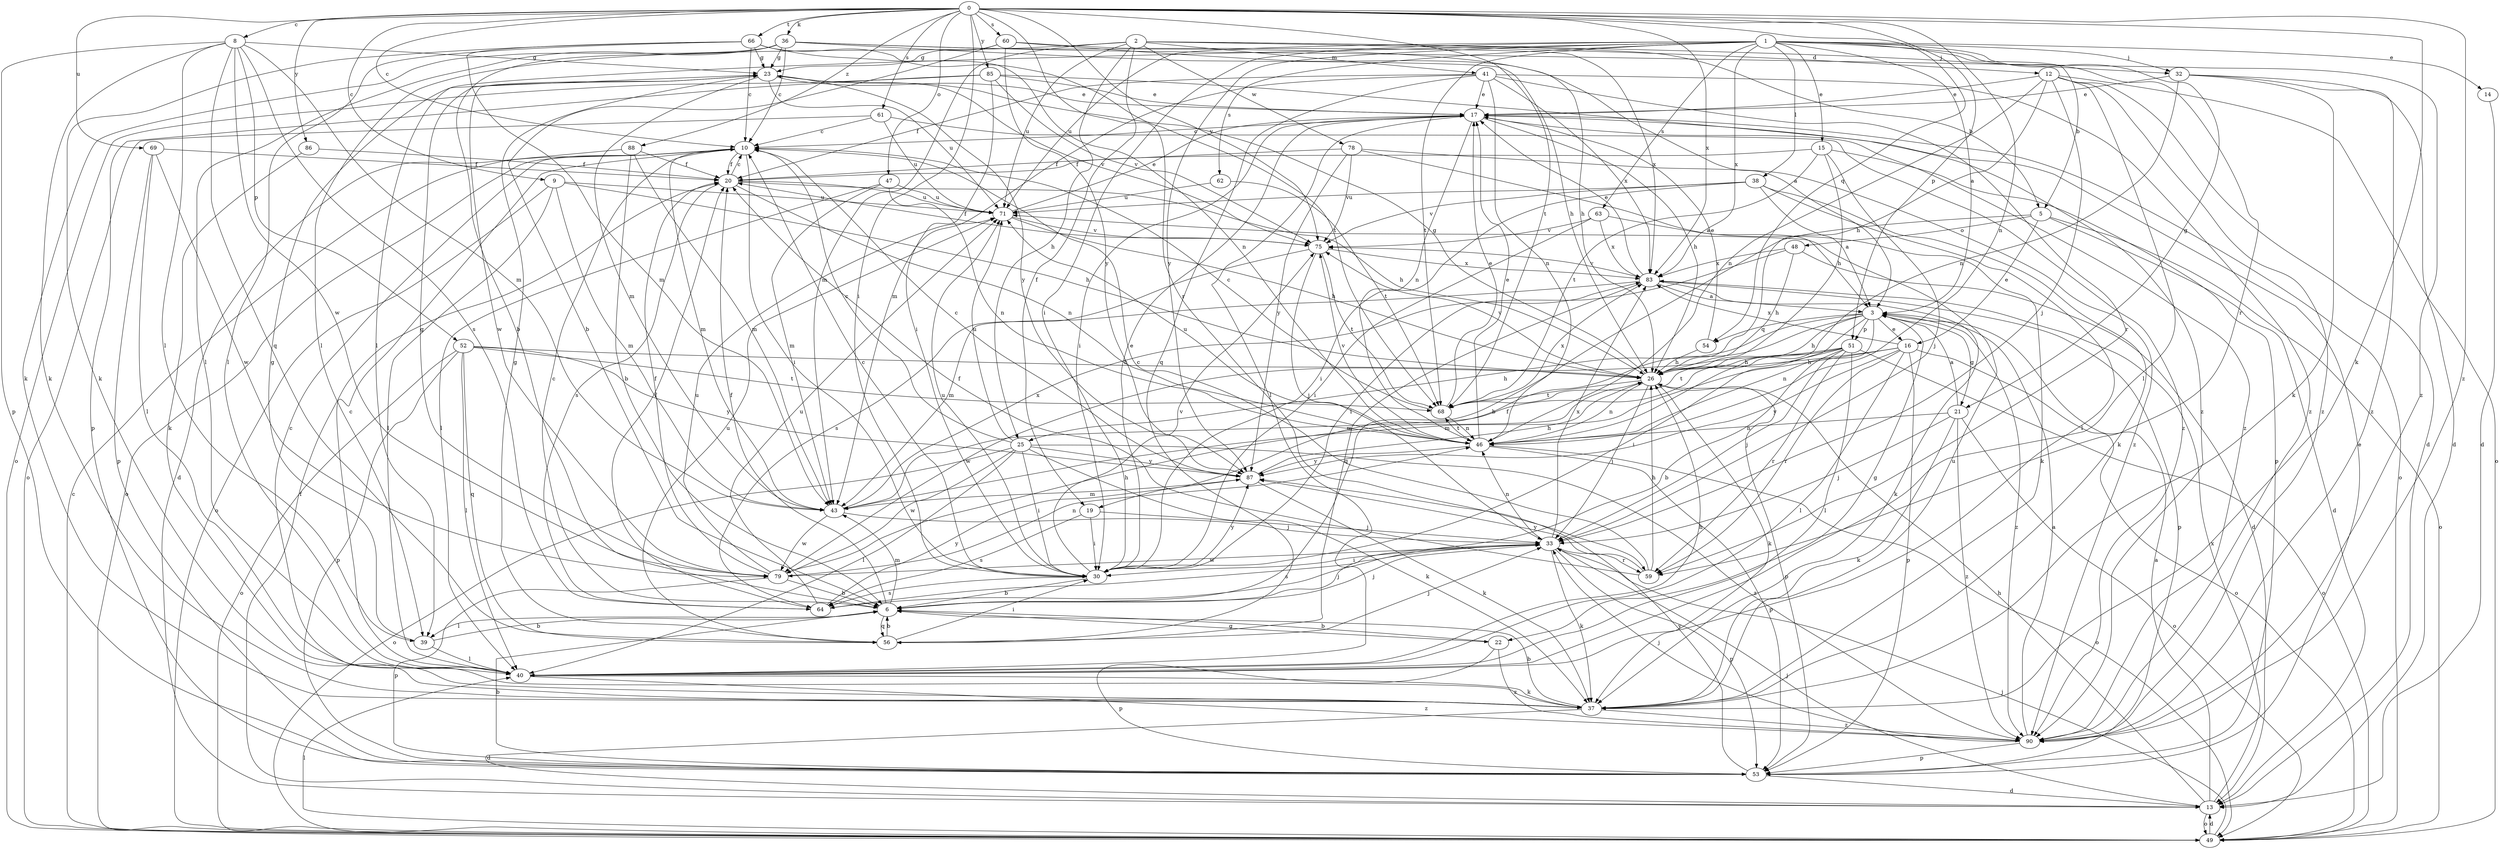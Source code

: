 strict digraph  {
0;
1;
2;
3;
5;
6;
8;
9;
10;
12;
13;
14;
15;
16;
17;
19;
20;
21;
22;
23;
25;
26;
30;
32;
33;
36;
37;
38;
39;
40;
41;
43;
46;
47;
48;
49;
51;
52;
53;
54;
56;
59;
60;
61;
62;
63;
64;
66;
68;
69;
71;
75;
78;
79;
83;
85;
86;
87;
88;
90;
0 -> 8  [label=c];
0 -> 9  [label=c];
0 -> 10  [label=c];
0 -> 30  [label=i];
0 -> 36  [label=k];
0 -> 37  [label=k];
0 -> 46  [label=n];
0 -> 47  [label=o];
0 -> 51  [label=p];
0 -> 54  [label=q];
0 -> 59  [label=r];
0 -> 60  [label=s];
0 -> 61  [label=s];
0 -> 66  [label=t];
0 -> 68  [label=t];
0 -> 69  [label=u];
0 -> 75  [label=v];
0 -> 83  [label=x];
0 -> 85  [label=y];
0 -> 86  [label=y];
0 -> 88  [label=z];
0 -> 90  [label=z];
1 -> 3  [label=a];
1 -> 5  [label=b];
1 -> 14  [label=e];
1 -> 15  [label=e];
1 -> 21  [label=g];
1 -> 30  [label=i];
1 -> 32  [label=j];
1 -> 38  [label=l];
1 -> 39  [label=l];
1 -> 59  [label=r];
1 -> 62  [label=s];
1 -> 63  [label=s];
1 -> 68  [label=t];
1 -> 71  [label=u];
1 -> 83  [label=x];
1 -> 87  [label=y];
2 -> 5  [label=b];
2 -> 12  [label=d];
2 -> 19  [label=f];
2 -> 25  [label=h];
2 -> 32  [label=j];
2 -> 39  [label=l];
2 -> 41  [label=m];
2 -> 43  [label=m];
2 -> 71  [label=u];
2 -> 78  [label=w];
3 -> 16  [label=e];
3 -> 19  [label=f];
3 -> 21  [label=g];
3 -> 22  [label=g];
3 -> 25  [label=h];
3 -> 26  [label=h];
3 -> 30  [label=i];
3 -> 46  [label=n];
3 -> 51  [label=p];
3 -> 54  [label=q];
3 -> 90  [label=z];
5 -> 6  [label=b];
5 -> 13  [label=d];
5 -> 16  [label=e];
5 -> 48  [label=o];
5 -> 49  [label=o];
6 -> 10  [label=c];
6 -> 20  [label=f];
6 -> 22  [label=g];
6 -> 33  [label=j];
6 -> 39  [label=l];
6 -> 43  [label=m];
6 -> 56  [label=q];
8 -> 23  [label=g];
8 -> 37  [label=k];
8 -> 39  [label=l];
8 -> 43  [label=m];
8 -> 52  [label=p];
8 -> 53  [label=p];
8 -> 56  [label=q];
8 -> 64  [label=s];
8 -> 79  [label=w];
9 -> 26  [label=h];
9 -> 40  [label=l];
9 -> 43  [label=m];
9 -> 49  [label=o];
9 -> 71  [label=u];
10 -> 20  [label=f];
10 -> 30  [label=i];
10 -> 43  [label=m];
10 -> 49  [label=o];
12 -> 13  [label=d];
12 -> 17  [label=e];
12 -> 26  [label=h];
12 -> 33  [label=j];
12 -> 40  [label=l];
12 -> 46  [label=n];
12 -> 49  [label=o];
12 -> 90  [label=z];
13 -> 3  [label=a];
13 -> 20  [label=f];
13 -> 26  [label=h];
13 -> 33  [label=j];
13 -> 49  [label=o];
13 -> 83  [label=x];
14 -> 13  [label=d];
15 -> 20  [label=f];
15 -> 26  [label=h];
15 -> 33  [label=j];
15 -> 53  [label=p];
15 -> 68  [label=t];
16 -> 26  [label=h];
16 -> 40  [label=l];
16 -> 43  [label=m];
16 -> 49  [label=o];
16 -> 53  [label=p];
16 -> 59  [label=r];
16 -> 83  [label=x];
16 -> 87  [label=y];
17 -> 10  [label=c];
17 -> 26  [label=h];
17 -> 30  [label=i];
17 -> 40  [label=l];
17 -> 46  [label=n];
17 -> 49  [label=o];
17 -> 90  [label=z];
19 -> 30  [label=i];
19 -> 33  [label=j];
19 -> 64  [label=s];
20 -> 10  [label=c];
20 -> 26  [label=h];
20 -> 46  [label=n];
20 -> 64  [label=s];
20 -> 71  [label=u];
21 -> 3  [label=a];
21 -> 33  [label=j];
21 -> 37  [label=k];
21 -> 46  [label=n];
21 -> 49  [label=o];
21 -> 90  [label=z];
22 -> 6  [label=b];
22 -> 53  [label=p];
22 -> 90  [label=z];
23 -> 17  [label=e];
23 -> 43  [label=m];
23 -> 71  [label=u];
23 -> 75  [label=v];
23 -> 79  [label=w];
23 -> 87  [label=y];
25 -> 10  [label=c];
25 -> 30  [label=i];
25 -> 37  [label=k];
25 -> 40  [label=l];
25 -> 49  [label=o];
25 -> 71  [label=u];
25 -> 79  [label=w];
25 -> 87  [label=y];
25 -> 90  [label=z];
26 -> 23  [label=g];
26 -> 33  [label=j];
26 -> 37  [label=k];
26 -> 46  [label=n];
26 -> 53  [label=p];
26 -> 68  [label=t];
26 -> 75  [label=v];
30 -> 6  [label=b];
30 -> 10  [label=c];
30 -> 17  [label=e];
30 -> 64  [label=s];
30 -> 71  [label=u];
30 -> 75  [label=v];
30 -> 87  [label=y];
32 -> 13  [label=d];
32 -> 17  [label=e];
32 -> 37  [label=k];
32 -> 46  [label=n];
32 -> 90  [label=z];
33 -> 30  [label=i];
33 -> 37  [label=k];
33 -> 46  [label=n];
33 -> 53  [label=p];
33 -> 59  [label=r];
33 -> 64  [label=s];
33 -> 79  [label=w];
33 -> 83  [label=x];
36 -> 3  [label=a];
36 -> 6  [label=b];
36 -> 10  [label=c];
36 -> 23  [label=g];
36 -> 26  [label=h];
36 -> 37  [label=k];
36 -> 40  [label=l];
36 -> 90  [label=z];
37 -> 6  [label=b];
37 -> 10  [label=c];
37 -> 13  [label=d];
37 -> 71  [label=u];
37 -> 90  [label=z];
38 -> 3  [label=a];
38 -> 30  [label=i];
38 -> 37  [label=k];
38 -> 40  [label=l];
38 -> 71  [label=u];
38 -> 75  [label=v];
39 -> 6  [label=b];
39 -> 23  [label=g];
39 -> 40  [label=l];
40 -> 10  [label=c];
40 -> 26  [label=h];
40 -> 37  [label=k];
40 -> 90  [label=z];
41 -> 17  [label=e];
41 -> 20  [label=f];
41 -> 43  [label=m];
41 -> 46  [label=n];
41 -> 56  [label=q];
41 -> 59  [label=r];
41 -> 83  [label=x];
41 -> 90  [label=z];
43 -> 33  [label=j];
43 -> 79  [label=w];
43 -> 83  [label=x];
46 -> 17  [label=e];
46 -> 49  [label=o];
46 -> 53  [label=p];
46 -> 68  [label=t];
46 -> 71  [label=u];
46 -> 75  [label=v];
46 -> 87  [label=y];
47 -> 40  [label=l];
47 -> 43  [label=m];
47 -> 46  [label=n];
47 -> 71  [label=u];
48 -> 13  [label=d];
48 -> 26  [label=h];
48 -> 30  [label=i];
48 -> 83  [label=x];
49 -> 10  [label=c];
49 -> 13  [label=d];
49 -> 33  [label=j];
49 -> 40  [label=l];
51 -> 6  [label=b];
51 -> 26  [label=h];
51 -> 33  [label=j];
51 -> 40  [label=l];
51 -> 43  [label=m];
51 -> 49  [label=o];
51 -> 59  [label=r];
51 -> 68  [label=t];
51 -> 79  [label=w];
52 -> 26  [label=h];
52 -> 40  [label=l];
52 -> 49  [label=o];
52 -> 53  [label=p];
52 -> 56  [label=q];
52 -> 68  [label=t];
52 -> 87  [label=y];
53 -> 6  [label=b];
53 -> 13  [label=d];
53 -> 17  [label=e];
53 -> 87  [label=y];
54 -> 17  [label=e];
54 -> 26  [label=h];
56 -> 6  [label=b];
56 -> 23  [label=g];
56 -> 30  [label=i];
56 -> 33  [label=j];
56 -> 71  [label=u];
59 -> 10  [label=c];
59 -> 20  [label=f];
59 -> 26  [label=h];
59 -> 87  [label=y];
60 -> 6  [label=b];
60 -> 23  [label=g];
60 -> 26  [label=h];
60 -> 83  [label=x];
60 -> 87  [label=y];
61 -> 10  [label=c];
61 -> 49  [label=o];
61 -> 71  [label=u];
61 -> 90  [label=z];
62 -> 68  [label=t];
62 -> 71  [label=u];
63 -> 30  [label=i];
63 -> 37  [label=k];
63 -> 75  [label=v];
63 -> 83  [label=x];
64 -> 20  [label=f];
64 -> 33  [label=j];
64 -> 71  [label=u];
64 -> 87  [label=y];
66 -> 10  [label=c];
66 -> 23  [label=g];
66 -> 37  [label=k];
66 -> 40  [label=l];
66 -> 43  [label=m];
66 -> 46  [label=n];
66 -> 68  [label=t];
68 -> 10  [label=c];
68 -> 17  [label=e];
68 -> 46  [label=n];
68 -> 83  [label=x];
69 -> 20  [label=f];
69 -> 40  [label=l];
69 -> 53  [label=p];
69 -> 79  [label=w];
71 -> 17  [label=e];
71 -> 26  [label=h];
71 -> 75  [label=v];
75 -> 20  [label=f];
75 -> 33  [label=j];
75 -> 64  [label=s];
75 -> 68  [label=t];
75 -> 83  [label=x];
78 -> 3  [label=a];
78 -> 20  [label=f];
78 -> 75  [label=v];
78 -> 87  [label=y];
78 -> 90  [label=z];
79 -> 6  [label=b];
79 -> 20  [label=f];
79 -> 23  [label=g];
79 -> 26  [label=h];
79 -> 46  [label=n];
79 -> 53  [label=p];
79 -> 71  [label=u];
83 -> 3  [label=a];
83 -> 17  [label=e];
83 -> 37  [label=k];
83 -> 43  [label=m];
83 -> 53  [label=p];
83 -> 56  [label=q];
83 -> 75  [label=v];
85 -> 17  [label=e];
85 -> 30  [label=i];
85 -> 49  [label=o];
85 -> 53  [label=p];
85 -> 75  [label=v];
85 -> 90  [label=z];
86 -> 20  [label=f];
86 -> 37  [label=k];
87 -> 10  [label=c];
87 -> 26  [label=h];
87 -> 37  [label=k];
87 -> 43  [label=m];
88 -> 6  [label=b];
88 -> 13  [label=d];
88 -> 20  [label=f];
88 -> 43  [label=m];
90 -> 3  [label=a];
90 -> 33  [label=j];
90 -> 53  [label=p];
}
